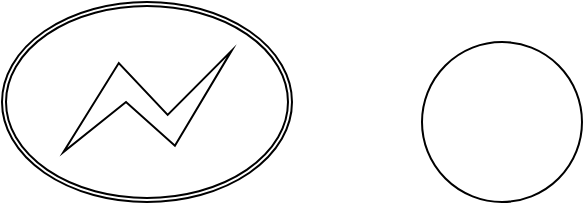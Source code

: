 <mxfile version="12.1.2" type="github" pages="2">
  <diagram id="S-Y-cIijWGbBw5MpGyOI" name="第 1 页">
    <mxGraphModel dx="1408" dy="780" grid="1" gridSize="10" guides="1" tooltips="1" connect="1" arrows="1" fold="1" page="1" pageScale="1" pageWidth="827" pageHeight="1169" math="0" shadow="0">
      <root>
        <mxCell id="0"/>
        <mxCell id="1" parent="0"/>
        <mxCell id="VoqzpTOpJ4fcfL5l7eML-1" value="" style="ellipse;whiteSpace=wrap;html=1;aspect=fixed;" parent="1" vertex="1">
          <mxGeometry x="390" y="250" width="80" height="80" as="geometry"/>
        </mxCell>
        <mxCell id="VoqzpTOpJ4fcfL5l7eML-2" value="" style="shape=mxgraph.bpmn.shape;html=1;verticalLabelPosition=bottom;labelBackgroundColor=#ffffff;verticalAlign=top;align=center;perimeter=ellipsePerimeter;outlineConnect=0;outline=boundInt;symbol=error;" parent="1" vertex="1">
          <mxGeometry x="180" y="230" width="145" height="100" as="geometry"/>
        </mxCell>
      </root>
    </mxGraphModel>
  </diagram>
  <diagram id="RDrQclXi9Eem2fXttQns" name="第 2 页">
    <mxGraphModel dx="1408" dy="780" grid="1" gridSize="10" guides="1" tooltips="1" connect="1" arrows="1" fold="1" page="1" pageScale="1" pageWidth="827" pageHeight="1169" math="0" shadow="0">
      <root>
        <mxCell id="evmerkXqgqzv9kh8v2qb-0"/>
        <mxCell id="evmerkXqgqzv9kh8v2qb-1" parent="evmerkXqgqzv9kh8v2qb-0"/>
      </root>
    </mxGraphModel>
  </diagram>
</mxfile>
